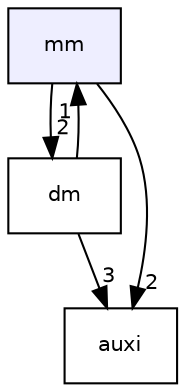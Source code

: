 digraph "mm" {
  bgcolor=transparent;
  compound=true
  node [ fontsize="10", fontname="Helvetica"];
  edge [ labelfontsize="10", labelfontname="Helvetica"];
  dir_fc11452e4696bd8c0943c731770ef0fd [shape=box, label="mm", style="filled", fillcolor="#eeeeff", pencolor="black", URL="dir_fc11452e4696bd8c0943c731770ef0fd.html"];
  dir_fceb8c84259f2f7a80548922c61f7c5a [shape=box label="dm" URL="dir_fceb8c84259f2f7a80548922c61f7c5a.html"];
  dir_55aed34cd3f6ec638757940cb3108f99 [shape=box label="auxi" URL="dir_55aed34cd3f6ec638757940cb3108f99.html"];
  dir_fc11452e4696bd8c0943c731770ef0fd->dir_fceb8c84259f2f7a80548922c61f7c5a [headlabel="2", labeldistance=1.5 headhref="dir_000004_000002.html"];
  dir_fc11452e4696bd8c0943c731770ef0fd->dir_55aed34cd3f6ec638757940cb3108f99 [headlabel="2", labeldistance=1.5 headhref="dir_000004_000000.html"];
  dir_fceb8c84259f2f7a80548922c61f7c5a->dir_fc11452e4696bd8c0943c731770ef0fd [headlabel="1", labeldistance=1.5 headhref="dir_000002_000004.html"];
  dir_fceb8c84259f2f7a80548922c61f7c5a->dir_55aed34cd3f6ec638757940cb3108f99 [headlabel="3", labeldistance=1.5 headhref="dir_000002_000000.html"];
}

